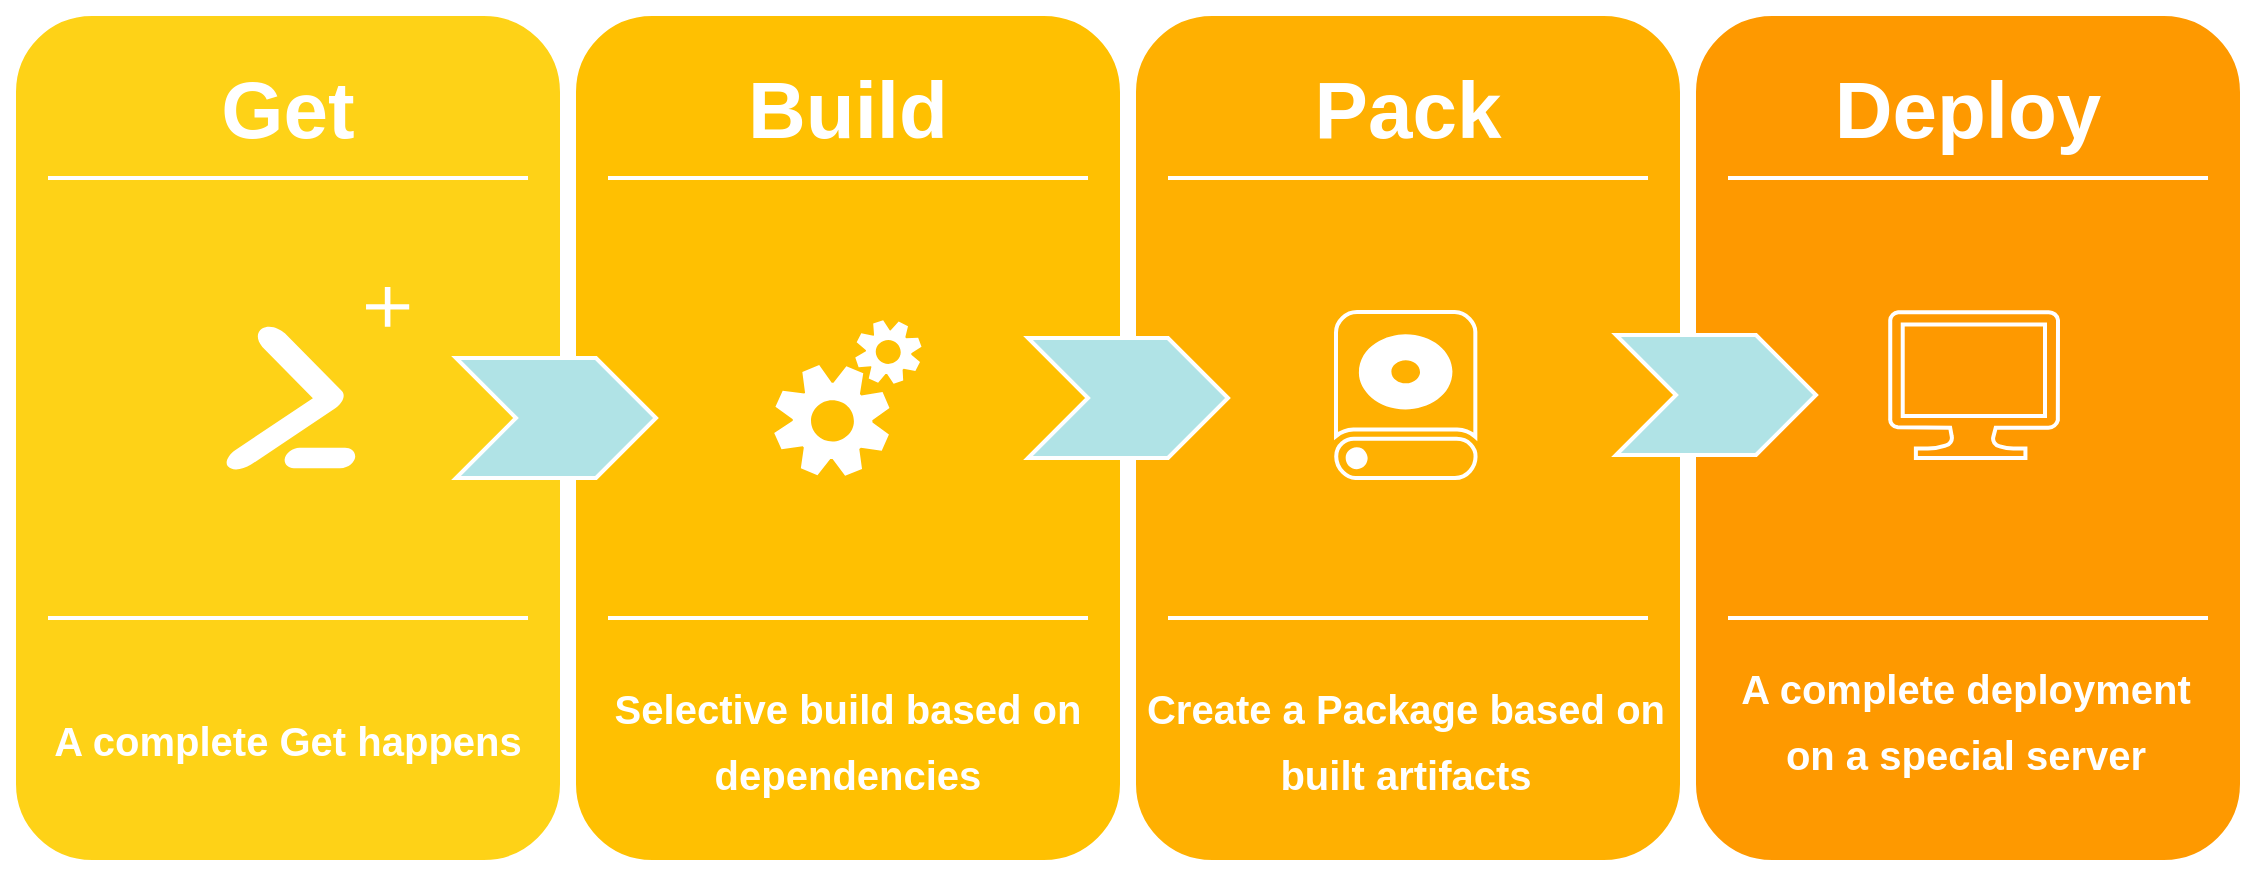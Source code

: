 <mxfile version="10.6.7" type="github"><diagram name="Page-1" id="12e1b939-464a-85fe-373e-61e167be1490"><mxGraphModel dx="1394" dy="806" grid="1" gridSize="10" guides="1" tooltips="1" connect="1" arrows="1" fold="1" page="1" pageScale="1.5" pageWidth="1169" pageHeight="826" background="#ffffff" math="0" shadow="0"><root><mxCell id="0"/><mxCell id="1" parent="0"/><mxCell id="60da8b9f42644d3a-2" value="" style="whiteSpace=wrap;html=1;rounded=1;shadow=0;strokeWidth=8;fontSize=20;align=center;fillColor=#FED217;strokeColor=#FFFFFF;" parent="1" vertex="1"><mxGeometry x="316" y="405" width="280" height="430" as="geometry"/></mxCell><mxCell id="60da8b9f42644d3a-3" value="&lt;font style=&quot;font-size: 40px&quot;&gt;Get&lt;/font&gt;" style="text;html=1;strokeColor=none;fillColor=none;align=center;verticalAlign=middle;whiteSpace=wrap;rounded=0;shadow=0;fontSize=27;fontColor=#FFFFFF;fontStyle=1" parent="1" vertex="1"><mxGeometry x="316" y="425" width="280" height="60" as="geometry"/></mxCell><mxCell id="60da8b9f42644d3a-6" value="" style="line;strokeWidth=2;html=1;rounded=0;shadow=0;fontSize=27;align=center;fillColor=none;strokeColor=#FFFFFF;" parent="1" vertex="1"><mxGeometry x="336" y="485" width="240" height="10" as="geometry"/></mxCell><mxCell id="60da8b9f42644d3a-7" value="" style="line;strokeWidth=2;html=1;rounded=0;shadow=0;fontSize=27;align=center;fillColor=none;strokeColor=#FFFFFF;" parent="1" vertex="1"><mxGeometry x="336" y="705" width="240" height="10" as="geometry"/></mxCell><mxCell id="60da8b9f42644d3a-17" value="" style="whiteSpace=wrap;html=1;rounded=1;shadow=0;strokeWidth=8;fontSize=20;align=center;fillColor=#FFC001;strokeColor=#FFFFFF;" parent="1" vertex="1"><mxGeometry x="596" y="405" width="280" height="430" as="geometry"/></mxCell><mxCell id="60da8b9f42644d3a-18" value="&lt;font style=&quot;font-size: 40px&quot;&gt;Build&lt;/font&gt;" style="text;html=1;strokeColor=none;fillColor=none;align=center;verticalAlign=middle;whiteSpace=wrap;rounded=0;shadow=0;fontSize=27;fontColor=#FFFFFF;fontStyle=1" parent="1" vertex="1"><mxGeometry x="596" y="425" width="280" height="60" as="geometry"/></mxCell><mxCell id="60da8b9f42644d3a-20" value="" style="line;strokeWidth=2;html=1;rounded=0;shadow=0;fontSize=27;align=center;fillColor=none;strokeColor=#FFFFFF;" parent="1" vertex="1"><mxGeometry x="616" y="485" width="240" height="10" as="geometry"/></mxCell><mxCell id="60da8b9f42644d3a-21" value="" style="line;strokeWidth=2;html=1;rounded=0;shadow=0;fontSize=27;align=center;fillColor=none;strokeColor=#FFFFFF;" parent="1" vertex="1"><mxGeometry x="616" y="705" width="240" height="10" as="geometry"/></mxCell><mxCell id="60da8b9f42644d3a-24" value="" style="whiteSpace=wrap;html=1;rounded=1;shadow=0;strokeWidth=8;fontSize=20;align=center;fillColor=#FFB001;strokeColor=#FFFFFF;" parent="1" vertex="1"><mxGeometry x="876" y="405" width="280" height="430" as="geometry"/></mxCell><mxCell id="60da8b9f42644d3a-25" value="&lt;font style=&quot;font-size: 40px&quot;&gt;Pack&lt;/font&gt;" style="text;html=1;strokeColor=none;fillColor=none;align=center;verticalAlign=middle;whiteSpace=wrap;rounded=0;shadow=0;fontSize=27;fontColor=#FFFFFF;fontStyle=1" parent="1" vertex="1"><mxGeometry x="876" y="425" width="280" height="60" as="geometry"/></mxCell><mxCell id="60da8b9f42644d3a-27" value="" style="line;strokeWidth=2;html=1;rounded=0;shadow=0;fontSize=27;align=center;fillColor=none;strokeColor=#FFFFFF;" parent="1" vertex="1"><mxGeometry x="896" y="485" width="240" height="10" as="geometry"/></mxCell><mxCell id="60da8b9f42644d3a-28" value="" style="line;strokeWidth=2;html=1;rounded=0;shadow=0;fontSize=27;align=center;fillColor=none;strokeColor=#FFFFFF;" parent="1" vertex="1"><mxGeometry x="896" y="705" width="240" height="10" as="geometry"/></mxCell><mxCell id="60da8b9f42644d3a-31" value="" style="whiteSpace=wrap;html=1;rounded=1;shadow=0;strokeWidth=8;fontSize=20;align=center;fillColor=#FE9900;strokeColor=#FFFFFF;" parent="1" vertex="1"><mxGeometry x="1156" y="405" width="280" height="430" as="geometry"/></mxCell><mxCell id="60da8b9f42644d3a-32" value="&lt;font style=&quot;font-size: 40px&quot;&gt;Deploy&lt;/font&gt;" style="text;html=1;strokeColor=none;fillColor=none;align=center;verticalAlign=middle;whiteSpace=wrap;rounded=0;shadow=0;fontSize=27;fontColor=#FFFFFF;fontStyle=1" parent="1" vertex="1"><mxGeometry x="1156" y="425" width="280" height="60" as="geometry"/></mxCell><mxCell id="60da8b9f42644d3a-34" value="" style="line;strokeWidth=2;html=1;rounded=0;shadow=0;fontSize=27;align=center;fillColor=none;strokeColor=#FFFFFF;" parent="1" vertex="1"><mxGeometry x="1176" y="485" width="240" height="10" as="geometry"/></mxCell><mxCell id="60da8b9f42644d3a-35" value="" style="line;strokeWidth=2;html=1;rounded=0;shadow=0;fontSize=27;align=center;fillColor=none;strokeColor=#FFFFFF;" parent="1" vertex="1"><mxGeometry x="1176" y="705" width="240" height="10" as="geometry"/></mxCell><mxCell id="l1ExAL5kqMvH6Qpv9Zun-3" value="" style="shadow=0;dashed=0;html=1;strokeColor=none;fillColor=#FED217;labelPosition=center;verticalLabelPosition=bottom;verticalAlign=top;align=center;outlineConnect=0;shape=mxgraph.veeam.2d.powershell_extension;" vertex="1" parent="1"><mxGeometry x="386" y="535.5" width="140" height="129" as="geometry"/></mxCell><mxCell id="l1ExAL5kqMvH6Qpv9Zun-4" value="" style="shadow=0;dashed=0;html=1;strokeColor=none;fillColor=#FFC001;labelPosition=center;verticalLabelPosition=bottom;verticalAlign=top;align=center;outlineConnect=0;shape=mxgraph.veeam.automated_testing;" vertex="1" parent="1"><mxGeometry x="683" y="549" width="106" height="102" as="geometry"/></mxCell><mxCell id="l1ExAL5kqMvH6Qpv9Zun-6" value="" style="shadow=0;dashed=0;html=1;strokeColor=#FFFFFF;fillColor=#FFB001;labelPosition=center;verticalLabelPosition=bottom;verticalAlign=top;align=center;outlineConnect=0;shape=mxgraph.veeam.2d.hard_drive;strokeWidth=2;" vertex="1" parent="1"><mxGeometry x="980" y="557" width="70" height="83" as="geometry"/></mxCell><mxCell id="l1ExAL5kqMvH6Qpv9Zun-9" value="" style="verticalLabelPosition=bottom;html=1;verticalAlign=top;align=center;strokeColor=#FFFFFF;fillColor=#FE9900;shape=mxgraph.azure.computer;pointerEvents=1;strokeWidth=2;" vertex="1" parent="1"><mxGeometry x="1257" y="557" width="84" height="73" as="geometry"/></mxCell><mxCell id="l1ExAL5kqMvH6Qpv9Zun-10" value="" style="html=1;shadow=0;dashed=0;align=center;verticalAlign=middle;shape=mxgraph.arrows2.arrow;dy=0;dx=30;notch=30;strokeWidth=2;fillColor=#b0e3e6;strokeColor=#FFFFFF;" vertex="1" parent="1"><mxGeometry x="540" y="580" width="100" height="60" as="geometry"/></mxCell><mxCell id="l1ExAL5kqMvH6Qpv9Zun-13" value="" style="html=1;shadow=0;dashed=0;align=center;verticalAlign=middle;shape=mxgraph.arrows2.arrow;dy=0;dx=30;notch=30;strokeWidth=2;fillColor=#b0e3e6;strokeColor=#FFFFFF;" vertex="1" parent="1"><mxGeometry x="826" y="570" width="100" height="60" as="geometry"/></mxCell><mxCell id="l1ExAL5kqMvH6Qpv9Zun-14" value="" style="html=1;shadow=0;dashed=0;align=center;verticalAlign=middle;shape=mxgraph.arrows2.arrow;dy=0;dx=30;notch=30;strokeWidth=2;fillColor=#b0e3e6;strokeColor=#FFFFFF;" vertex="1" parent="1"><mxGeometry x="1120" y="568.5" width="100" height="60" as="geometry"/></mxCell><mxCell id="l1ExAL5kqMvH6Qpv9Zun-15" value="&lt;span style=&quot;font-size: 20px&quot;&gt;A complete&amp;nbsp;Get happens&lt;/span&gt;" style="text;html=1;strokeColor=none;fillColor=none;align=center;verticalAlign=middle;whiteSpace=wrap;rounded=0;shadow=0;fontSize=27;fontColor=#FFFFFF;fontStyle=1" vertex="1" parent="1"><mxGeometry x="316" y="740" width="280" height="60" as="geometry"/></mxCell><mxCell id="l1ExAL5kqMvH6Qpv9Zun-16" value="&lt;span style=&quot;font-size: 20px&quot;&gt;Selective build based on dependencies&lt;/span&gt;" style="text;html=1;strokeColor=none;fillColor=none;align=center;verticalAlign=middle;whiteSpace=wrap;rounded=0;shadow=0;fontSize=27;fontColor=#FFFFFF;fontStyle=1" vertex="1" parent="1"><mxGeometry x="596" y="740" width="280" height="60" as="geometry"/></mxCell><mxCell id="l1ExAL5kqMvH6Qpv9Zun-17" value="&lt;span style=&quot;font-size: 20px&quot;&gt;Create a Package based on built artifacts&lt;/span&gt;" style="text;html=1;strokeColor=none;fillColor=none;align=center;verticalAlign=middle;whiteSpace=wrap;rounded=0;shadow=0;fontSize=27;fontColor=#FFFFFF;fontStyle=1" vertex="1" parent="1"><mxGeometry x="875" y="740" width="280" height="60" as="geometry"/></mxCell><mxCell id="l1ExAL5kqMvH6Qpv9Zun-18" value="&lt;span style=&quot;font-size: 20px&quot;&gt;A complete deployment on a special server&lt;/span&gt;" style="text;html=1;strokeColor=none;fillColor=none;align=center;verticalAlign=middle;whiteSpace=wrap;rounded=0;shadow=0;fontSize=27;fontColor=#FFFFFF;fontStyle=1" vertex="1" parent="1"><mxGeometry x="1170" y="730" width="250" height="60" as="geometry"/></mxCell></root></mxGraphModel></diagram></mxfile>